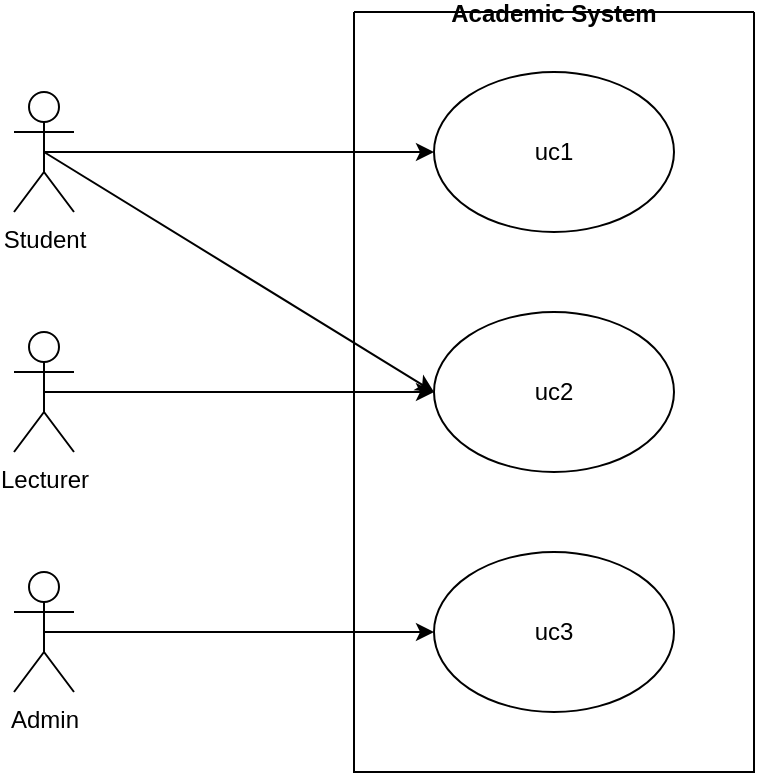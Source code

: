 <mxfile>
    <diagram id="_-BYsBHEXMm9V83bhyt9" name="Page-1">
        <mxGraphModel dx="786" dy="568" grid="1" gridSize="10" guides="1" tooltips="1" connect="1" arrows="1" fold="1" page="1" pageScale="1" pageWidth="850" pageHeight="1100" math="0" shadow="0">
            <root>
                <mxCell id="0"/>
                <mxCell id="1" parent="0"/>
                <mxCell id="13" style="edgeStyle=none;html=1;exitX=0.5;exitY=0.5;exitDx=0;exitDy=0;exitPerimeter=0;entryX=0;entryY=0.5;entryDx=0;entryDy=0;" edge="1" parent="1" source="2" target="9">
                    <mxGeometry relative="1" as="geometry"/>
                </mxCell>
                <mxCell id="2" value="Lecturer" style="shape=umlActor;verticalLabelPosition=bottom;verticalAlign=top;html=1;outlineConnect=0;" vertex="1" parent="1">
                    <mxGeometry x="130" y="250" width="30" height="60" as="geometry"/>
                </mxCell>
                <mxCell id="11" style="edgeStyle=none;html=1;exitX=0.5;exitY=0.5;exitDx=0;exitDy=0;exitPerimeter=0;entryX=0;entryY=0.5;entryDx=0;entryDy=0;" edge="1" parent="1" source="4" target="7">
                    <mxGeometry relative="1" as="geometry"/>
                </mxCell>
                <mxCell id="12" style="edgeStyle=none;html=1;exitX=0.5;exitY=0.5;exitDx=0;exitDy=0;exitPerimeter=0;entryX=0;entryY=0.5;entryDx=0;entryDy=0;" edge="1" parent="1" source="4" target="9">
                    <mxGeometry relative="1" as="geometry"/>
                </mxCell>
                <mxCell id="4" value="Student" style="shape=umlActor;verticalLabelPosition=bottom;verticalAlign=top;html=1;outlineConnect=0;" vertex="1" parent="1">
                    <mxGeometry x="130" y="130" width="30" height="60" as="geometry"/>
                </mxCell>
                <mxCell id="7" value="uc1" style="ellipse;whiteSpace=wrap;html=1;" vertex="1" parent="1">
                    <mxGeometry x="340" y="120" width="120" height="80" as="geometry"/>
                </mxCell>
                <mxCell id="14" style="edgeStyle=none;html=1;exitX=0.5;exitY=0.5;exitDx=0;exitDy=0;exitPerimeter=0;entryX=0;entryY=0.5;entryDx=0;entryDy=0;" edge="1" parent="1" source="8" target="10">
                    <mxGeometry relative="1" as="geometry"/>
                </mxCell>
                <mxCell id="8" value="Admin&lt;br&gt;" style="shape=umlActor;verticalLabelPosition=bottom;verticalAlign=top;html=1;outlineConnect=0;" vertex="1" parent="1">
                    <mxGeometry x="130" y="370" width="30" height="60" as="geometry"/>
                </mxCell>
                <mxCell id="9" value="uc2" style="ellipse;whiteSpace=wrap;html=1;" vertex="1" parent="1">
                    <mxGeometry x="340" y="240" width="120" height="80" as="geometry"/>
                </mxCell>
                <mxCell id="10" value="uc3" style="ellipse;whiteSpace=wrap;html=1;" vertex="1" parent="1">
                    <mxGeometry x="340" y="360" width="120" height="80" as="geometry"/>
                </mxCell>
                <mxCell id="17" value="Academic System" style="swimlane;startSize=0;" vertex="1" parent="1">
                    <mxGeometry x="300" y="90" width="200" height="380" as="geometry"/>
                </mxCell>
            </root>
        </mxGraphModel>
    </diagram>
</mxfile>